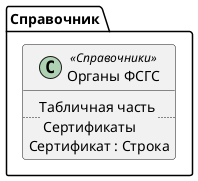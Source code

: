 ﻿@startuml ОрганыФСГС
'!include templates.wsd
'..\include templates.wsd
class Справочник.ОрганыФСГС as "Органы ФСГС" <<Справочники>>
{
..Табличная часть \n Сертификаты..
Сертификат : Строка
}
@enduml
